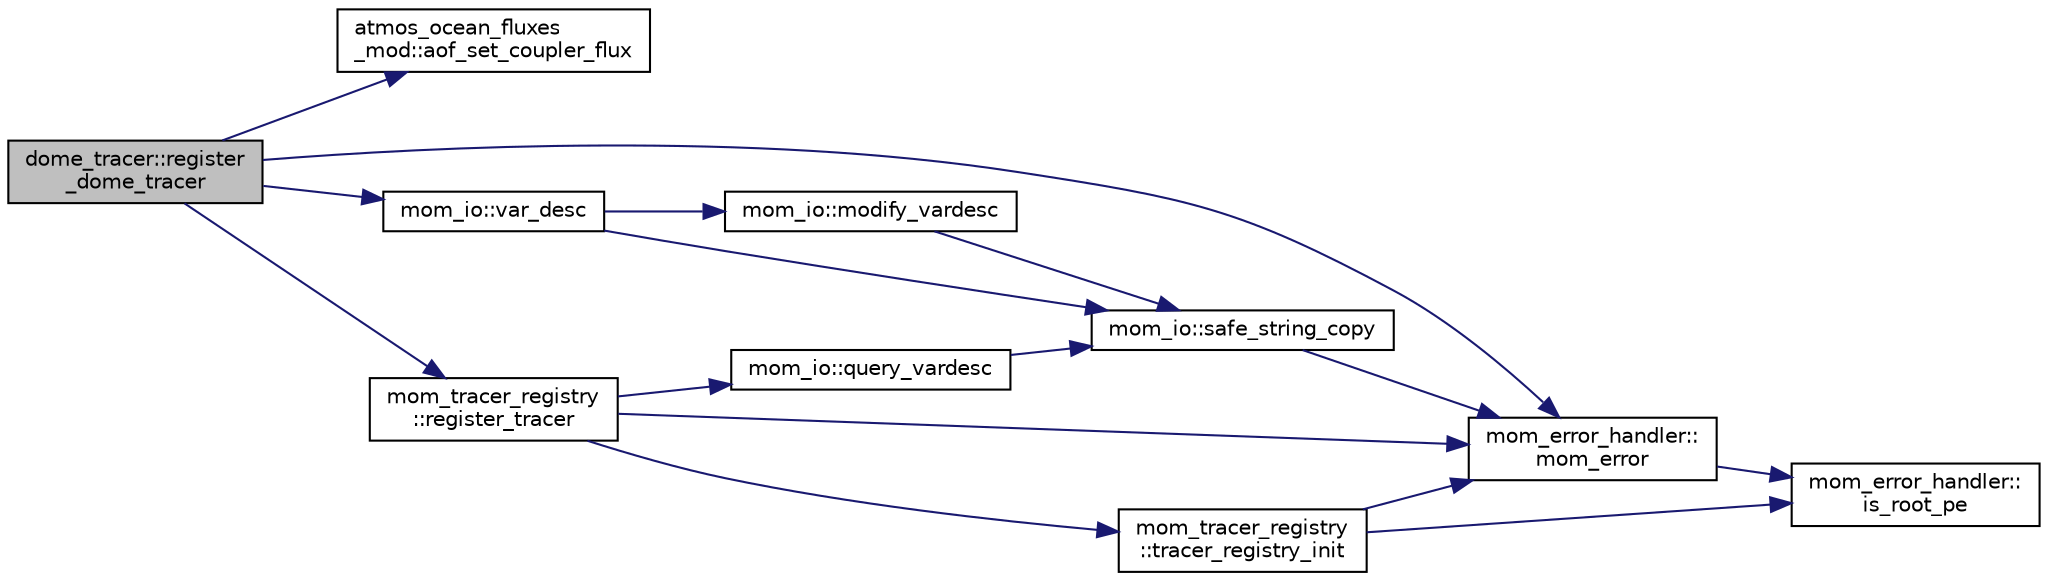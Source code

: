digraph "dome_tracer::register_dome_tracer"
{
 // INTERACTIVE_SVG=YES
 // LATEX_PDF_SIZE
  edge [fontname="Helvetica",fontsize="10",labelfontname="Helvetica",labelfontsize="10"];
  node [fontname="Helvetica",fontsize="10",shape=record];
  rankdir="LR";
  Node1 [label="dome_tracer::register\l_dome_tracer",height=0.2,width=0.4,color="black", fillcolor="grey75", style="filled", fontcolor="black",tooltip="Register tracer fields and subroutines to be used with MOM."];
  Node1 -> Node2 [color="midnightblue",fontsize="10",style="solid",fontname="Helvetica"];
  Node2 [label="atmos_ocean_fluxes\l_mod::aof_set_coupler_flux",height=0.2,width=0.4,color="black", fillcolor="white", style="filled",URL="$namespaceatmos__ocean__fluxes__mod.html#a1bd0443a803dd443bd7a4f24dae28e13",tooltip="This subroutine duplicates an interface used by the FMS coupler, but only returns a value of -1...."];
  Node1 -> Node3 [color="midnightblue",fontsize="10",style="solid",fontname="Helvetica"];
  Node3 [label="mom_error_handler::\lmom_error",height=0.2,width=0.4,color="black", fillcolor="white", style="filled",URL="$namespacemom__error__handler.html#a460cfb79a06c29fc249952c2a3710d67",tooltip="This provides a convenient interface for writing an mpp_error message with run-time filter based on a..."];
  Node3 -> Node4 [color="midnightblue",fontsize="10",style="solid",fontname="Helvetica"];
  Node4 [label="mom_error_handler::\lis_root_pe",height=0.2,width=0.4,color="black", fillcolor="white", style="filled",URL="$namespacemom__error__handler.html#ad5f00a53059c72fe2332d1436c80ca71",tooltip="This returns .true. if the current PE is the root PE."];
  Node1 -> Node5 [color="midnightblue",fontsize="10",style="solid",fontname="Helvetica"];
  Node5 [label="mom_tracer_registry\l::register_tracer",height=0.2,width=0.4,color="black", fillcolor="white", style="filled",URL="$namespacemom__tracer__registry.html#a97a70989bd0318f51d90c2fc6f87c6f5",tooltip="This subroutine registers a tracer to be advected and laterally diffused."];
  Node5 -> Node3 [color="midnightblue",fontsize="10",style="solid",fontname="Helvetica"];
  Node5 -> Node6 [color="midnightblue",fontsize="10",style="solid",fontname="Helvetica"];
  Node6 [label="mom_io::query_vardesc",height=0.2,width=0.4,color="black", fillcolor="white", style="filled",URL="$namespacemom__io.html#aa583d22dfaf16e3157b2741d838f5240",tooltip="This routine queries vardesc."];
  Node6 -> Node7 [color="midnightblue",fontsize="10",style="solid",fontname="Helvetica"];
  Node7 [label="mom_io::safe_string_copy",height=0.2,width=0.4,color="black", fillcolor="white", style="filled",URL="$namespacemom__io.html#ac4bc408e8b38dbd669842753f26ebf88",tooltip="Copies a string."];
  Node7 -> Node3 [color="midnightblue",fontsize="10",style="solid",fontname="Helvetica"];
  Node5 -> Node8 [color="midnightblue",fontsize="10",style="solid",fontname="Helvetica"];
  Node8 [label="mom_tracer_registry\l::tracer_registry_init",height=0.2,width=0.4,color="black", fillcolor="white", style="filled",URL="$namespacemom__tracer__registry.html#a452937bf1f9d01a47d1a80793e317b33",tooltip="Initialize the tracer registry."];
  Node8 -> Node4 [color="midnightblue",fontsize="10",style="solid",fontname="Helvetica"];
  Node8 -> Node3 [color="midnightblue",fontsize="10",style="solid",fontname="Helvetica"];
  Node1 -> Node9 [color="midnightblue",fontsize="10",style="solid",fontname="Helvetica"];
  Node9 [label="mom_io::var_desc",height=0.2,width=0.4,color="black", fillcolor="white", style="filled",URL="$namespacemom__io.html#a09be50ad112d6bc134d06d82fcbe1fdc",tooltip="Returns a vardesc type whose elements have been filled with the provided fields. The argument name is..."];
  Node9 -> Node10 [color="midnightblue",fontsize="10",style="solid",fontname="Helvetica"];
  Node10 [label="mom_io::modify_vardesc",height=0.2,width=0.4,color="black", fillcolor="white", style="filled",URL="$namespacemom__io.html#a0dff28e4952f43175f84cd9cdcda9837",tooltip="This routine modifies the named elements of a vardesc type. All arguments are optional,..."];
  Node10 -> Node7 [color="midnightblue",fontsize="10",style="solid",fontname="Helvetica"];
  Node9 -> Node7 [color="midnightblue",fontsize="10",style="solid",fontname="Helvetica"];
}
